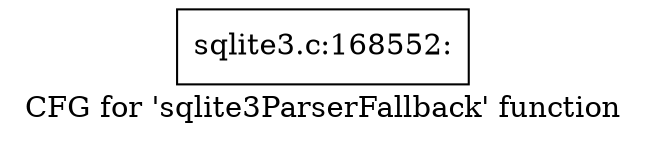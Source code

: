 digraph "CFG for 'sqlite3ParserFallback' function" {
	label="CFG for 'sqlite3ParserFallback' function";

	Node0x55c0f887f1c0 [shape=record,label="{sqlite3.c:168552:}"];
}

